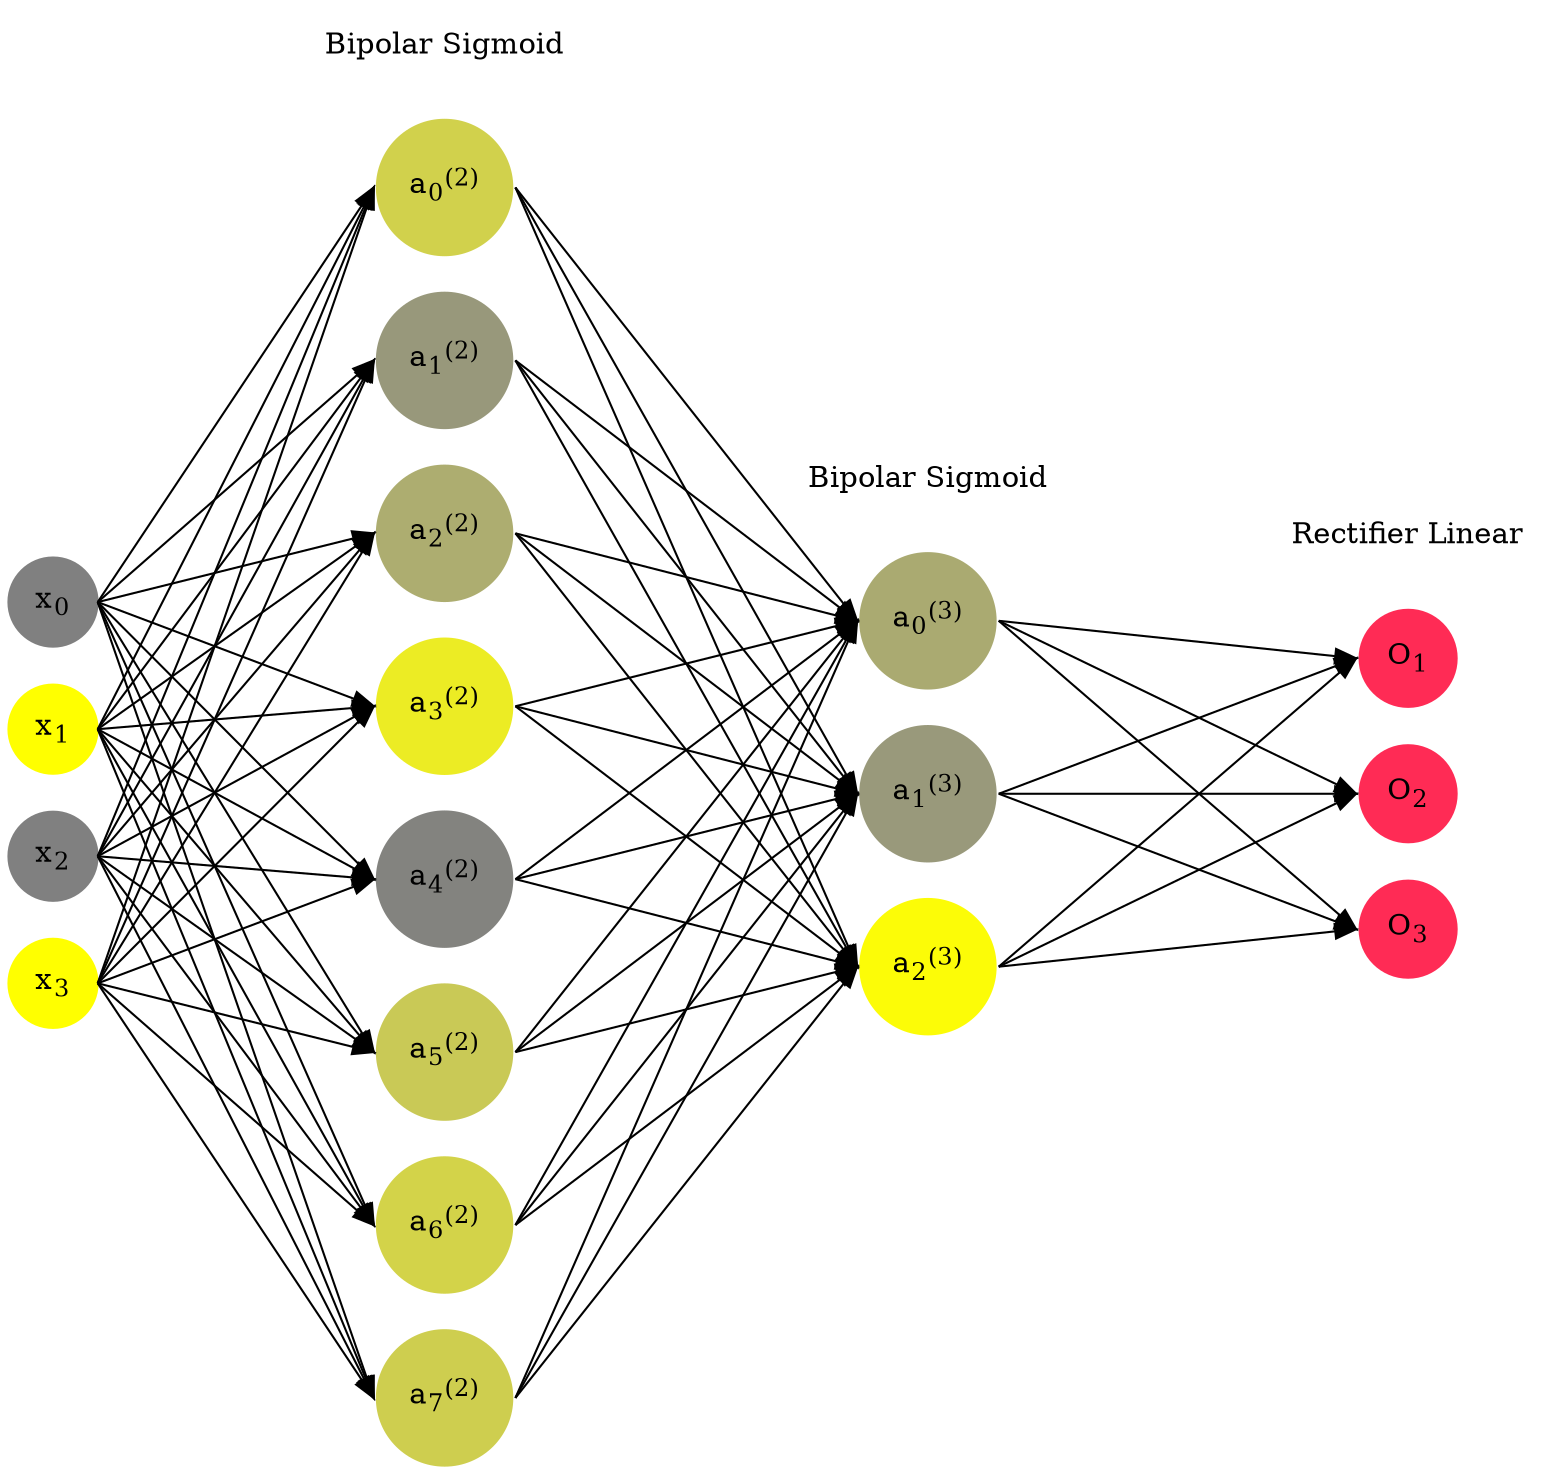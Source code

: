 digraph G {
	rankdir = LR;
	splines=false;
	edge[style=invis];
	ranksep= 1.4;
	{
	node [shape=circle, color="0.1667, 0.0, 0.5", style=filled, fillcolor="0.1667, 0.0, 0.5"];
	x0 [label=<x<sub>0</sub>>];
	}
	{
	node [shape=circle, color="0.1667, 1.0, 1.0", style=filled, fillcolor="0.1667, 1.0, 1.0"];
	x1 [label=<x<sub>1</sub>>];
	}
	{
	node [shape=circle, color="0.1667, 0.0, 0.5", style=filled, fillcolor="0.1667, 0.0, 0.5"];
	x2 [label=<x<sub>2</sub>>];
	}
	{
	node [shape=circle, color="0.1667, 1.0, 1.0", style=filled, fillcolor="0.1667, 1.0, 1.0"];
	x3 [label=<x<sub>3</sub>>];
	}
	{
	node [shape=circle, color="0.1667, 0.635840, 0.817920", style=filled, fillcolor="0.1667, 0.635840, 0.817920"];
	a02 [label=<a<sub>0</sub><sup>(2)</sup>>];
	}
	{
	node [shape=circle, color="0.1667, 0.188091, 0.594046", style=filled, fillcolor="0.1667, 0.188091, 0.594046"];
	a12 [label=<a<sub>1</sub><sup>(2)</sup>>];
	}
	{
	node [shape=circle, color="0.1667, 0.352633, 0.676316", style=filled, fillcolor="0.1667, 0.352633, 0.676316"];
	a22 [label=<a<sub>2</sub><sup>(2)</sup>>];
	}
	{
	node [shape=circle, color="0.1667, 0.847794, 0.923897", style=filled, fillcolor="0.1667, 0.847794, 0.923897"];
	a32 [label=<a<sub>3</sub><sup>(2)</sup>>];
	}
	{
	node [shape=circle, color="0.1667, 0.025559, 0.512780", style=filled, fillcolor="0.1667, 0.025559, 0.512780"];
	a42 [label=<a<sub>4</sub><sup>(2)</sup>>];
	}
	{
	node [shape=circle, color="0.1667, 0.572759, 0.786380", style=filled, fillcolor="0.1667, 0.572759, 0.786380"];
	a52 [label=<a<sub>5</sub><sup>(2)</sup>>];
	}
	{
	node [shape=circle, color="0.1667, 0.651664, 0.825832", style=filled, fillcolor="0.1667, 0.651664, 0.825832"];
	a62 [label=<a<sub>6</sub><sup>(2)</sup>>];
	}
	{
	node [shape=circle, color="0.1667, 0.612690, 0.806345", style=filled, fillcolor="0.1667, 0.612690, 0.806345"];
	a72 [label=<a<sub>7</sub><sup>(2)</sup>>];
	}
	{
	node [shape=circle, color="0.1667, 0.335028, 0.667514", style=filled, fillcolor="0.1667, 0.335028, 0.667514"];
	a03 [label=<a<sub>0</sub><sup>(3)</sup>>];
	}
	{
	node [shape=circle, color="0.1667, 0.195459, 0.597730", style=filled, fillcolor="0.1667, 0.195459, 0.597730"];
	a13 [label=<a<sub>1</sub><sup>(3)</sup>>];
	}
	{
	node [shape=circle, color="0.1667, 0.969271, 0.984636", style=filled, fillcolor="0.1667, 0.969271, 0.984636"];
	a23 [label=<a<sub>2</sub><sup>(3)</sup>>];
	}
	{
	node [shape=circle, color="0.9667, 0.83, 1.0", style=filled, fillcolor="0.9667, 0.83, 1.0"];
	O1 [label=<O<sub>1</sub>>];
	}
	{
	node [shape=circle, color="0.9667, 0.83, 1.0", style=filled, fillcolor="0.9667, 0.83, 1.0"];
	O2 [label=<O<sub>2</sub>>];
	}
	{
	node [shape=circle, color="0.9667, 0.83, 1.0", style=filled, fillcolor="0.9667, 0.83, 1.0"];
	O3 [label=<O<sub>3</sub>>];
	}
	{
	rank=same;
	x0->x1->x2->x3;
	}
	{
	rank=same;
	a02->a12->a22->a32->a42->a52->a62->a72;
	}
	{
	rank=same;
	a03->a13->a23;
	}
	{
	rank=same;
	O1->O2->O3;
	}
	l1 [shape=plaintext,label="Bipolar Sigmoid"];
	l1->a02;
	{rank=same; l1;a02};
	l2 [shape=plaintext,label="Bipolar Sigmoid"];
	l2->a03;
	{rank=same; l2;a03};
	l3 [shape=plaintext,label="Rectifier Linear"];
	l3->O1;
	{rank=same; l3;O1};
edge[style=solid, tailport=e, headport=w];
	{x0;x1;x2;x3} -> {a02;a12;a22;a32;a42;a52;a62;a72};
	{a02;a12;a22;a32;a42;a52;a62;a72} -> {a03;a13;a23};
	{a03;a13;a23} -> {O1,O2,O3};
}